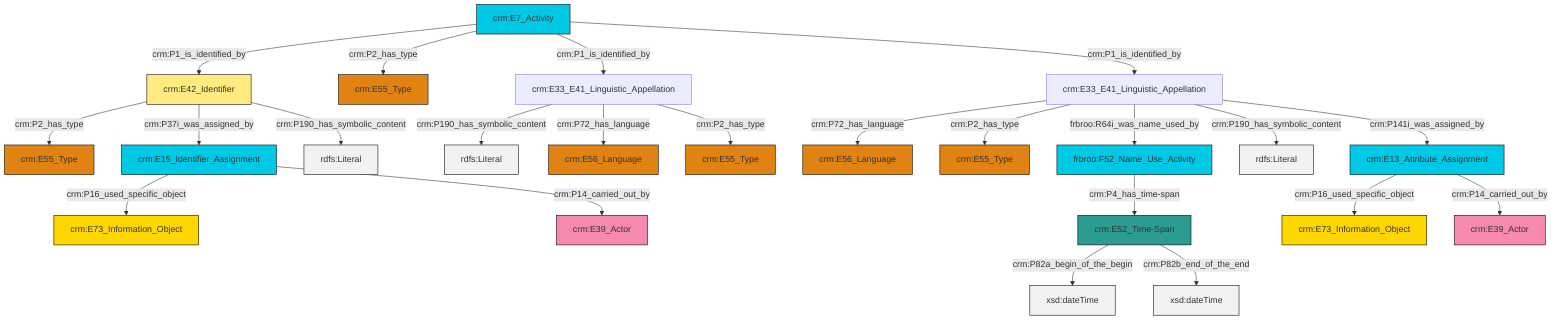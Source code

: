 graph TD
classDef Literal fill:#f2f2f2,stroke:#000000;
classDef CRM_Entity fill:#FFFFFF,stroke:#000000;
classDef Temporal_Entity fill:#00C9E6, stroke:#000000;
classDef Type fill:#E18312, stroke:#000000;
classDef Time-Span fill:#2C9C91, stroke:#000000;
classDef Appellation fill:#FFEB7F, stroke:#000000;
classDef Place fill:#008836, stroke:#000000;
classDef Persistent_Item fill:#B266B2, stroke:#000000;
classDef Conceptual_Object fill:#FFD700, stroke:#000000;
classDef Physical_Thing fill:#D2B48C, stroke:#000000;
classDef Actor fill:#f58aad, stroke:#000000;
classDef PC_Classes fill:#4ce600, stroke:#000000;
classDef Multi fill:#cccccc,stroke:#000000;

2["crm:E15_Identifier_Assignment"]:::Temporal_Entity -->|crm:P16_used_specific_object| 0["crm:E73_Information_Object"]:::Conceptual_Object
5["crm:E7_Activity"]:::Temporal_Entity -->|crm:P1_is_identified_by| 7["crm:E42_Identifier"]:::Appellation
12["crm:E33_E41_Linguistic_Appellation"]:::Default -->|crm:P72_has_language| 13["crm:E56_Language"]:::Type
5["crm:E7_Activity"]:::Temporal_Entity -->|crm:P2_has_type| 17["crm:E55_Type"]:::Type
3["frbroo:F52_Name_Use_Activity"]:::Temporal_Entity -->|crm:P4_has_time-span| 8["crm:E52_Time-Span"]:::Time-Span
7["crm:E42_Identifier"]:::Appellation -->|crm:P2_has_type| 23["crm:E55_Type"]:::Type
21["crm:E13_Attribute_Assignment"]:::Temporal_Entity -->|crm:P16_used_specific_object| 10["crm:E73_Information_Object"]:::Conceptual_Object
12["crm:E33_E41_Linguistic_Appellation"]:::Default -->|crm:P2_has_type| 24["crm:E55_Type"]:::Type
7["crm:E42_Identifier"]:::Appellation -->|crm:P37i_was_assigned_by| 2["crm:E15_Identifier_Assignment"]:::Temporal_Entity
30["crm:E33_E41_Linguistic_Appellation"]:::Default -->|crm:P190_has_symbolic_content| 31[rdfs:Literal]:::Literal
8["crm:E52_Time-Span"]:::Time-Span -->|crm:P82a_begin_of_the_begin| 35[xsd:dateTime]:::Literal
5["crm:E7_Activity"]:::Temporal_Entity -->|crm:P1_is_identified_by| 30["crm:E33_E41_Linguistic_Appellation"]:::Default
5["crm:E7_Activity"]:::Temporal_Entity -->|crm:P1_is_identified_by| 12["crm:E33_E41_Linguistic_Appellation"]:::Default
30["crm:E33_E41_Linguistic_Appellation"]:::Default -->|crm:P72_has_language| 27["crm:E56_Language"]:::Type
7["crm:E42_Identifier"]:::Appellation -->|crm:P190_has_symbolic_content| 37[rdfs:Literal]:::Literal
12["crm:E33_E41_Linguistic_Appellation"]:::Default -->|frbroo:R64i_was_name_used_by| 3["frbroo:F52_Name_Use_Activity"]:::Temporal_Entity
21["crm:E13_Attribute_Assignment"]:::Temporal_Entity -->|crm:P14_carried_out_by| 15["crm:E39_Actor"]:::Actor
30["crm:E33_E41_Linguistic_Appellation"]:::Default -->|crm:P2_has_type| 19["crm:E55_Type"]:::Type
2["crm:E15_Identifier_Assignment"]:::Temporal_Entity -->|crm:P14_carried_out_by| 38["crm:E39_Actor"]:::Actor
8["crm:E52_Time-Span"]:::Time-Span -->|crm:P82b_end_of_the_end| 40[xsd:dateTime]:::Literal
12["crm:E33_E41_Linguistic_Appellation"]:::Default -->|crm:P190_has_symbolic_content| 41[rdfs:Literal]:::Literal
12["crm:E33_E41_Linguistic_Appellation"]:::Default -->|crm:P141i_was_assigned_by| 21["crm:E13_Attribute_Assignment"]:::Temporal_Entity